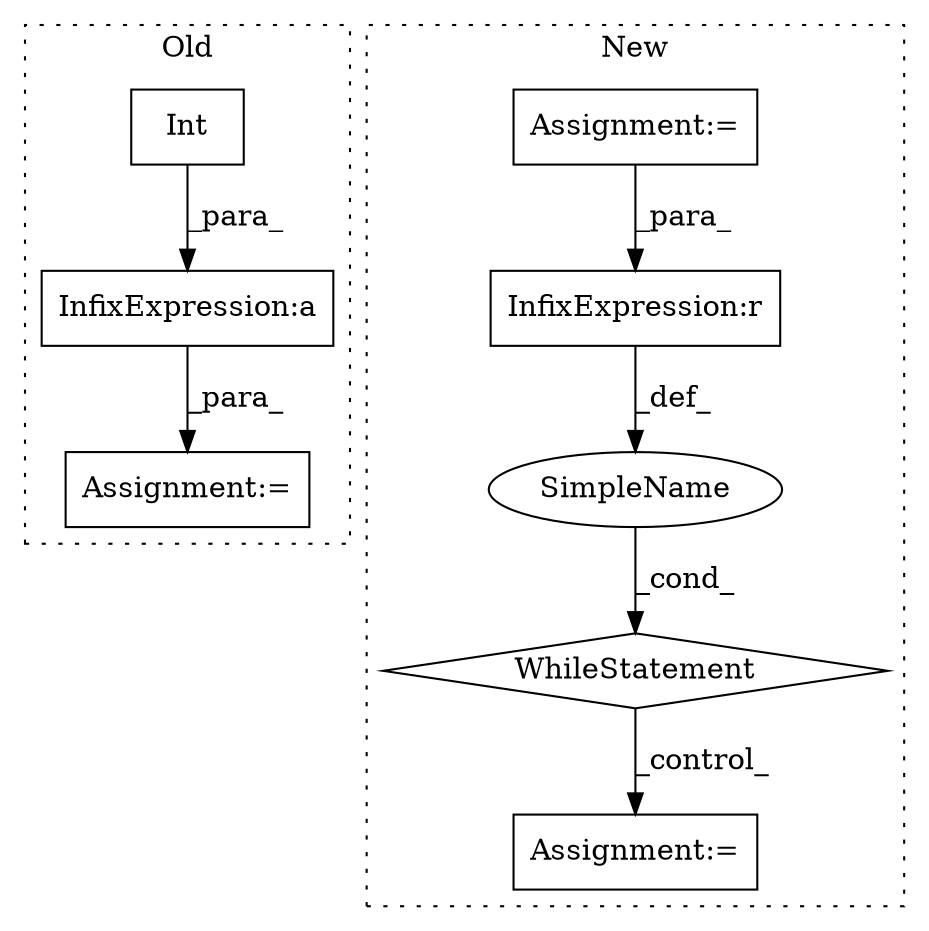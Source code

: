 digraph G {
subgraph cluster0 {
1 [label="Int" a="32" s="918,933" l="4,1" shape="box"];
4 [label="InfixExpression:a" a="27" s="908" l="3" shape="box"];
7 [label="Assignment:=" a="7" s="892" l="1" shape="box"];
label = "Old";
style="dotted";
}
subgraph cluster1 {
2 [label="WhileStatement" a="61" s="866,910" l="7,2" shape="diamond"];
3 [label="Assignment:=" a="7" s="931" l="1" shape="box"];
5 [label="SimpleName" a="42" s="" l="" shape="ellipse"];
6 [label="InfixExpression:r" a="27" s="881" l="4" shape="box"];
8 [label="Assignment:=" a="7" s="855" l="1" shape="box"];
label = "New";
style="dotted";
}
1 -> 4 [label="_para_"];
2 -> 3 [label="_control_"];
4 -> 7 [label="_para_"];
5 -> 2 [label="_cond_"];
6 -> 5 [label="_def_"];
8 -> 6 [label="_para_"];
}